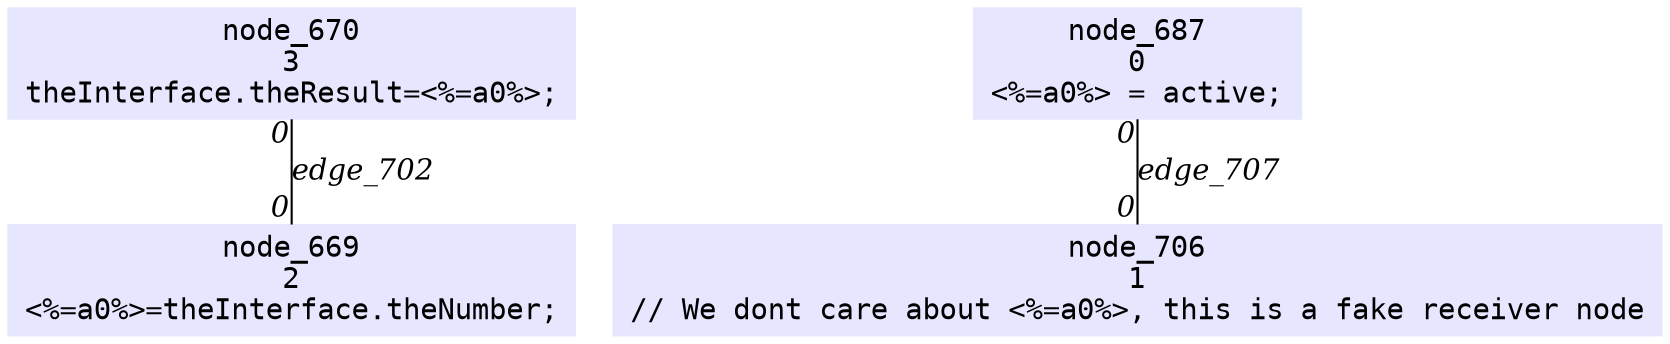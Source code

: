 digraph g{node_669 [shape=box, style=filled, color="0.66 0.1 1.0", fontname="Courier", label="node_669
2
<%=a0%>=theInterface.theNumber;
" ]
node_670 [shape=box, style=filled, color="0.66 0.1 1.0", fontname="Courier", label="node_670
3
theInterface.theResult=<%=a0%>;
" ]
node_687 [shape=box, style=filled, color="0.66 0.1 1.0", fontname="Courier", label="node_687
0
<%=a0%> = active;
" ]
node_706 [shape=box, style=filled, color="0.66 0.1 1.0", fontname="Courier", label="node_706
1
// We dont care about <%=a0%>, this is a fake receiver node
" ]
node_670 -> node_669 [dir=none, arrowHead=none, fontname="Times-Italic", label="edge_702",  headlabel="0", taillabel="0" ]
node_687 -> node_706 [dir=none, arrowHead=none, fontname="Times-Italic", label="edge_707",  headlabel="0", taillabel="0" ]
}